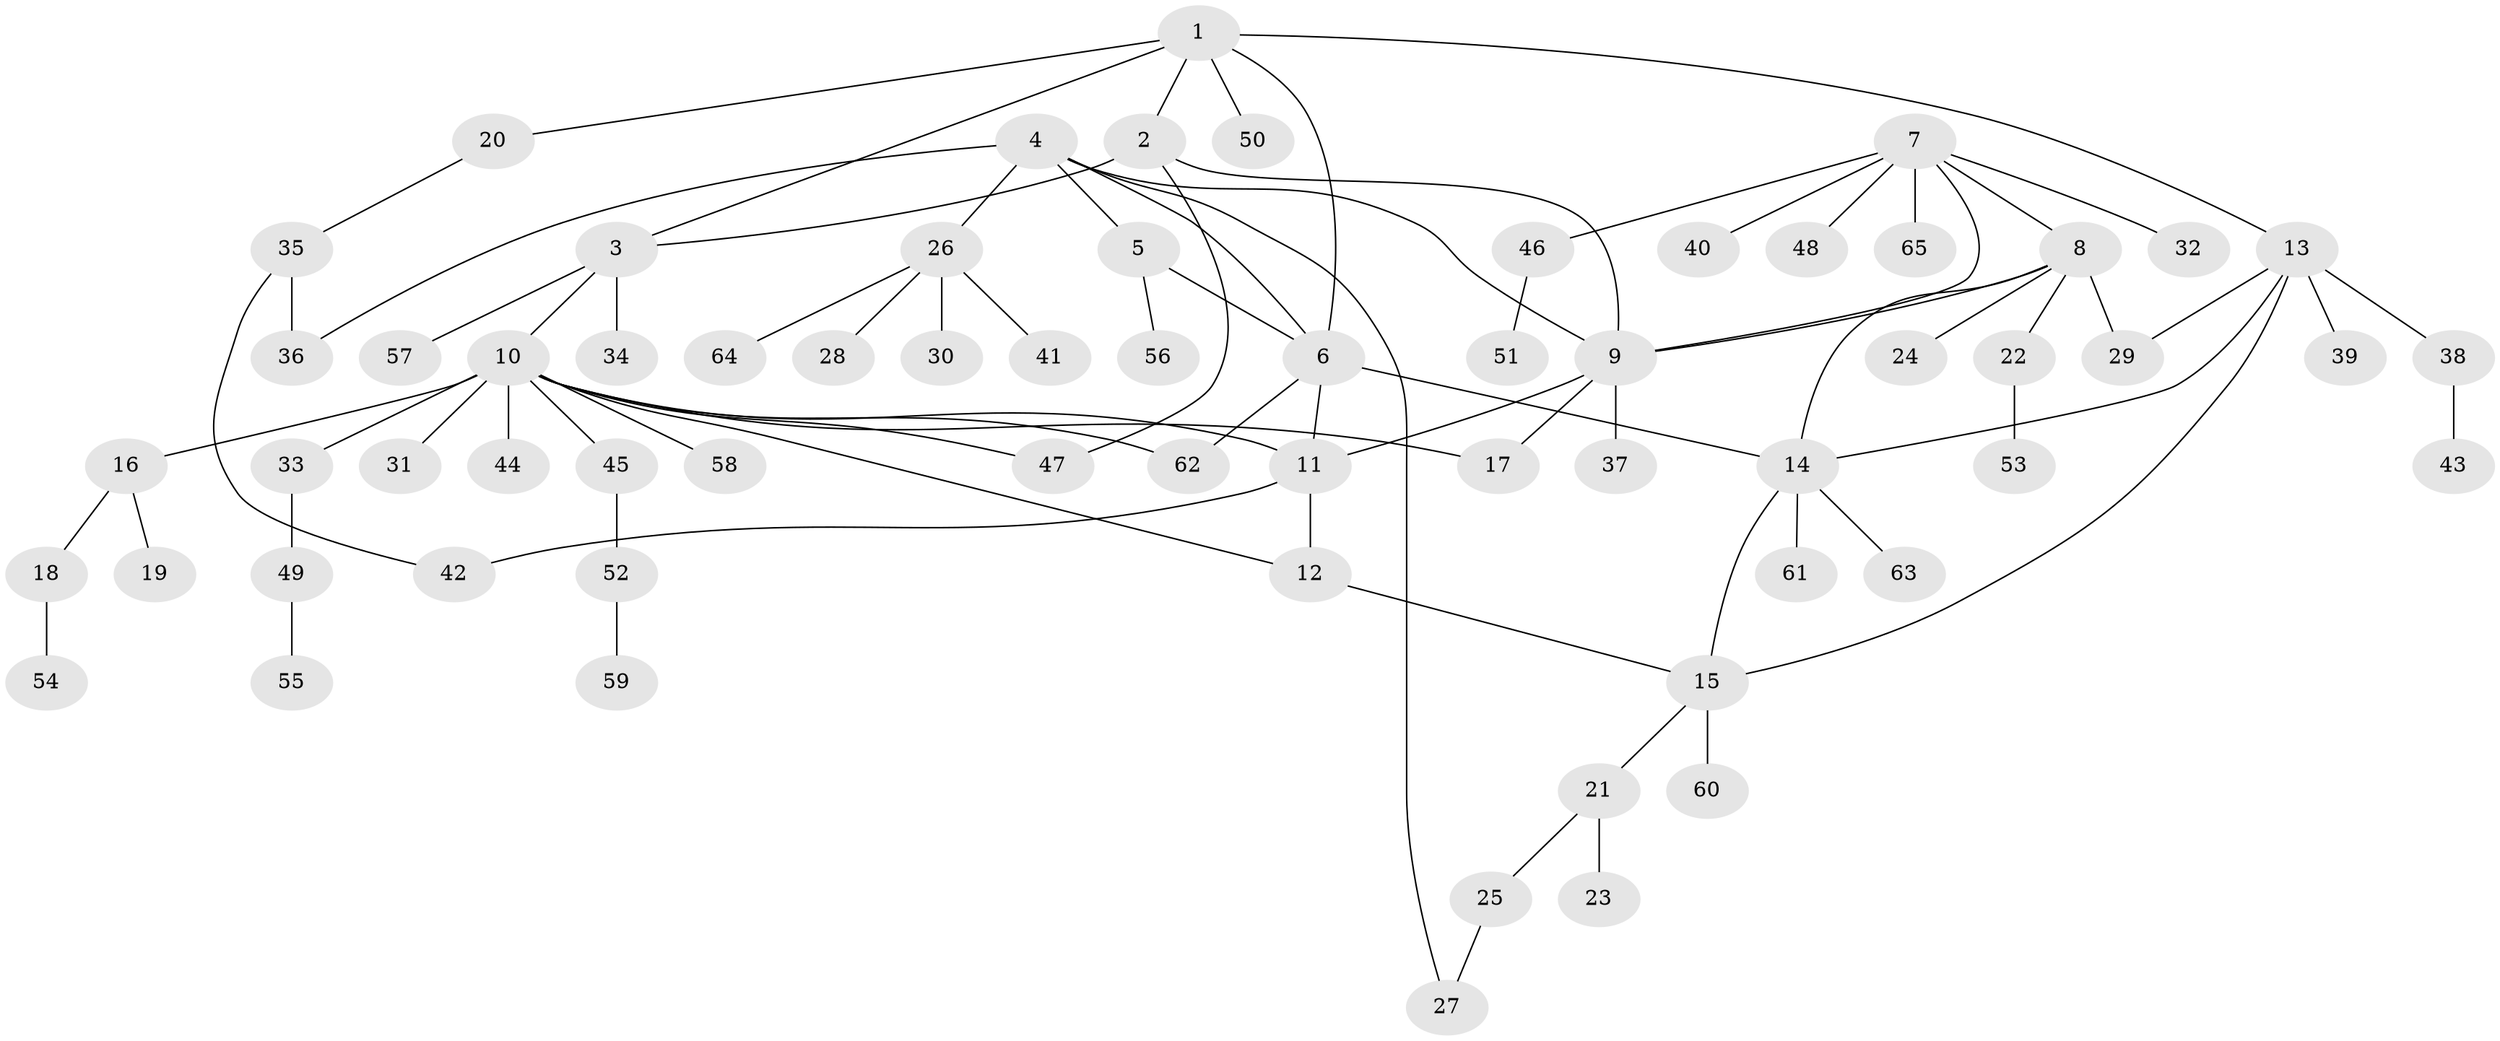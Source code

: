 // coarse degree distribution, {8: 0.022222222222222223, 6: 0.06666666666666667, 11: 0.044444444444444446, 2: 0.24444444444444444, 9: 0.022222222222222223, 5: 0.022222222222222223, 4: 0.044444444444444446, 1: 0.5111111111111111, 3: 0.022222222222222223}
// Generated by graph-tools (version 1.1) at 2025/42/03/06/25 10:42:13]
// undirected, 65 vertices, 82 edges
graph export_dot {
graph [start="1"]
  node [color=gray90,style=filled];
  1;
  2;
  3;
  4;
  5;
  6;
  7;
  8;
  9;
  10;
  11;
  12;
  13;
  14;
  15;
  16;
  17;
  18;
  19;
  20;
  21;
  22;
  23;
  24;
  25;
  26;
  27;
  28;
  29;
  30;
  31;
  32;
  33;
  34;
  35;
  36;
  37;
  38;
  39;
  40;
  41;
  42;
  43;
  44;
  45;
  46;
  47;
  48;
  49;
  50;
  51;
  52;
  53;
  54;
  55;
  56;
  57;
  58;
  59;
  60;
  61;
  62;
  63;
  64;
  65;
  1 -- 2;
  1 -- 3;
  1 -- 6;
  1 -- 13;
  1 -- 20;
  1 -- 50;
  2 -- 3;
  2 -- 9;
  2 -- 47;
  3 -- 10;
  3 -- 34;
  3 -- 57;
  4 -- 5;
  4 -- 6;
  4 -- 9;
  4 -- 26;
  4 -- 27;
  4 -- 36;
  5 -- 6;
  5 -- 56;
  6 -- 11;
  6 -- 14;
  6 -- 62;
  7 -- 8;
  7 -- 9;
  7 -- 32;
  7 -- 40;
  7 -- 46;
  7 -- 48;
  7 -- 65;
  8 -- 9;
  8 -- 14;
  8 -- 22;
  8 -- 24;
  8 -- 29;
  9 -- 11;
  9 -- 17;
  9 -- 37;
  10 -- 11;
  10 -- 12;
  10 -- 16;
  10 -- 17;
  10 -- 31;
  10 -- 33;
  10 -- 44;
  10 -- 45;
  10 -- 47;
  10 -- 58;
  10 -- 62;
  11 -- 12;
  11 -- 42;
  12 -- 15;
  13 -- 14;
  13 -- 15;
  13 -- 29;
  13 -- 38;
  13 -- 39;
  14 -- 15;
  14 -- 61;
  14 -- 63;
  15 -- 21;
  15 -- 60;
  16 -- 18;
  16 -- 19;
  18 -- 54;
  20 -- 35;
  21 -- 23;
  21 -- 25;
  22 -- 53;
  25 -- 27;
  26 -- 28;
  26 -- 30;
  26 -- 41;
  26 -- 64;
  33 -- 49;
  35 -- 36;
  35 -- 42;
  38 -- 43;
  45 -- 52;
  46 -- 51;
  49 -- 55;
  52 -- 59;
}
